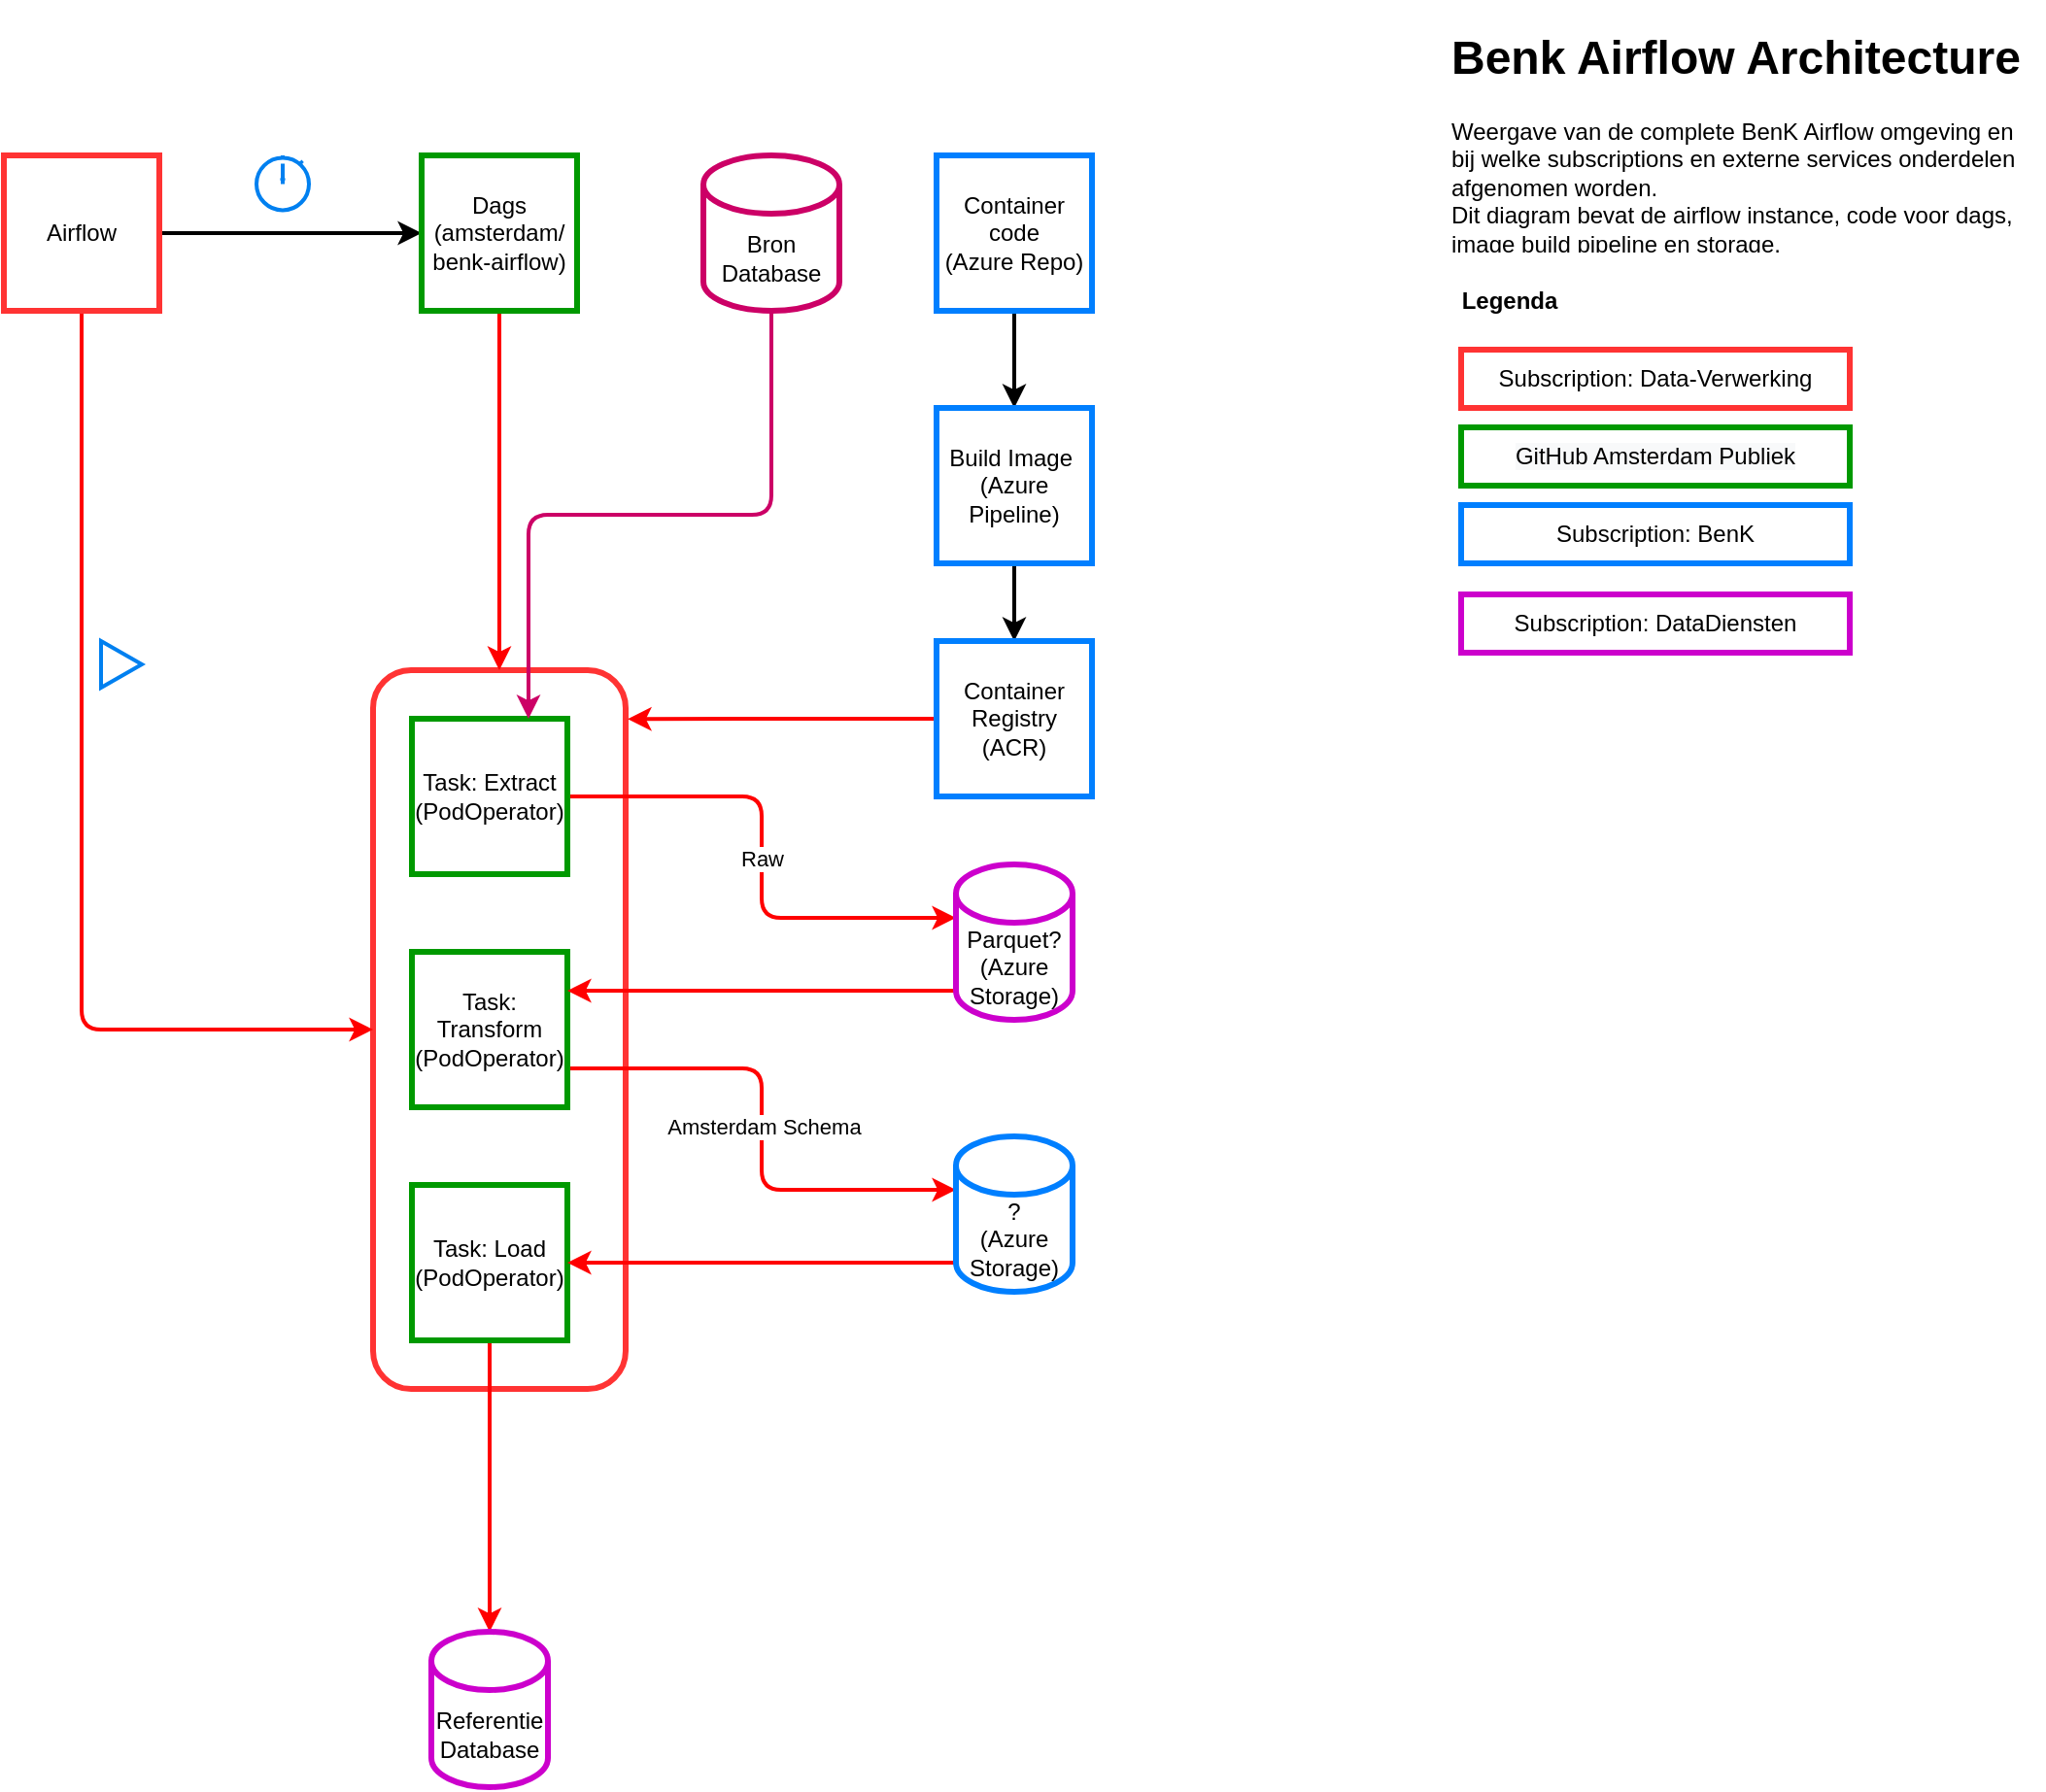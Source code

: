 <mxfile version="18.0.3" type="device"><diagram id="WI9T0HZ2pTsCkuznbFz-" name="Page-1"><mxGraphModel dx="1611" dy="910" grid="1" gridSize="10" guides="1" tooltips="1" connect="1" arrows="1" fold="1" page="1" pageScale="1" pageWidth="1169" pageHeight="827" math="0" shadow="0"><root><mxCell id="0"/><mxCell id="1" parent="0"/><mxCell id="iJrbnwd8W5aJPuBygXUe-23" value="" style="rounded=1;whiteSpace=wrap;html=1;strokeColor=#FF3333;strokeWidth=3;fillColor=none;" parent="1" vertex="1"><mxGeometry x="280" y="355" width="130" height="370" as="geometry"/></mxCell><mxCell id="iJrbnwd8W5aJPuBygXUe-50" style="edgeStyle=orthogonalEdgeStyle;rounded=1;orthogonalLoop=1;jettySize=auto;html=1;exitX=1;exitY=0.5;exitDx=0;exitDy=0;entryX=0;entryY=0.5;entryDx=0;entryDy=0;endArrow=classic;endFill=1;strokeWidth=2;" parent="1" source="iJrbnwd8W5aJPuBygXUe-1" target="iJrbnwd8W5aJPuBygXUe-2" edge="1"><mxGeometry relative="1" as="geometry"/></mxCell><mxCell id="iJrbnwd8W5aJPuBygXUe-51" style="edgeStyle=orthogonalEdgeStyle;rounded=1;orthogonalLoop=1;jettySize=auto;html=1;entryX=0;entryY=0.5;entryDx=0;entryDy=0;endArrow=classic;endFill=1;strokeWidth=2;strokeColor=#FF0000;" parent="1" source="iJrbnwd8W5aJPuBygXUe-1" target="iJrbnwd8W5aJPuBygXUe-23" edge="1"><mxGeometry relative="1" as="geometry"><Array as="points"><mxPoint x="130" y="540"/></Array></mxGeometry></mxCell><mxCell id="iJrbnwd8W5aJPuBygXUe-1" value="Airflow" style="whiteSpace=wrap;html=1;aspect=fixed;strokeColor=#FF3333;strokeWidth=3;" parent="1" vertex="1"><mxGeometry x="90" y="90" width="80" height="80" as="geometry"/></mxCell><mxCell id="iJrbnwd8W5aJPuBygXUe-57" style="edgeStyle=orthogonalEdgeStyle;rounded=1;orthogonalLoop=1;jettySize=auto;html=1;entryX=0.5;entryY=0;entryDx=0;entryDy=0;endArrow=classic;endFill=1;strokeColor=#FF0000;strokeWidth=2;" parent="1" source="iJrbnwd8W5aJPuBygXUe-2" target="iJrbnwd8W5aJPuBygXUe-23" edge="1"><mxGeometry relative="1" as="geometry"/></mxCell><mxCell id="iJrbnwd8W5aJPuBygXUe-2" value="Dags&lt;br&gt;(amsterdam/&lt;br&gt;benk-airflow)" style="rounded=0;whiteSpace=wrap;html=1;strokeColor=#009900;strokeWidth=3;" parent="1" vertex="1"><mxGeometry x="305" y="90" width="80" height="80" as="geometry"/></mxCell><mxCell id="iJrbnwd8W5aJPuBygXUe-54" style="edgeStyle=orthogonalEdgeStyle;rounded=1;orthogonalLoop=1;jettySize=auto;html=1;exitX=0.5;exitY=1;exitDx=0;exitDy=0;entryX=0.5;entryY=0;entryDx=0;entryDy=0;endArrow=classic;endFill=1;strokeWidth=2;" parent="1" source="iJrbnwd8W5aJPuBygXUe-3" target="iJrbnwd8W5aJPuBygXUe-25" edge="1"><mxGeometry relative="1" as="geometry"/></mxCell><mxCell id="iJrbnwd8W5aJPuBygXUe-3" value="Container code &lt;br&gt;(Azure Repo)" style="whiteSpace=wrap;html=1;aspect=fixed;strokeColor=#007FFF;strokeWidth=3;" parent="1" vertex="1"><mxGeometry x="570" y="90" width="80" height="80" as="geometry"/></mxCell><mxCell id="iJrbnwd8W5aJPuBygXUe-14" value="&lt;span style=&quot;&quot;&gt;Subscription:&amp;nbsp;&lt;/span&gt;&lt;span style=&quot;&quot;&gt;Data-Verwerking&lt;/span&gt;" style="whiteSpace=wrap;html=1;strokeColor=#FF3333;strokeWidth=3;" parent="1" vertex="1"><mxGeometry x="840" y="190" width="200" height="30" as="geometry"/></mxCell><mxCell id="iJrbnwd8W5aJPuBygXUe-15" value="&lt;span style=&quot;caret-color: rgb(0, 0, 0); color: rgb(0, 0, 0); font-family: Helvetica; font-size: 12px; font-style: normal; font-variant-caps: normal; font-weight: 400; letter-spacing: normal; text-align: center; text-indent: 0px; text-transform: none; word-spacing: 0px; -webkit-text-stroke-width: 0px; background-color: rgb(248, 249, 250); text-decoration: none; float: none; display: inline !important;&quot;&gt;GitHub Amsterdam Publiek&lt;/span&gt;" style="whiteSpace=wrap;html=1;strokeColor=#009900;rounded=0;strokeWidth=3;" parent="1" vertex="1"><mxGeometry x="840" y="230" width="200" height="30" as="geometry"/></mxCell><mxCell id="iJrbnwd8W5aJPuBygXUe-17" value="&lt;span style=&quot;&quot;&gt;Subscription:&amp;nbsp;&lt;/span&gt;&lt;span style=&quot;&quot;&gt;BenK&lt;/span&gt;" style="whiteSpace=wrap;html=1;strokeColor=#007FFF;strokeWidth=3;" parent="1" vertex="1"><mxGeometry x="840" y="270" width="200" height="30" as="geometry"/></mxCell><mxCell id="iJrbnwd8W5aJPuBygXUe-60" value="Raw" style="edgeStyle=orthogonalEdgeStyle;rounded=1;orthogonalLoop=1;jettySize=auto;html=1;exitX=1;exitY=0.5;exitDx=0;exitDy=0;entryX=0;entryY=0;entryDx=0;entryDy=27.5;entryPerimeter=0;endArrow=classic;endFill=1;strokeColor=#FF0000;strokeWidth=2;" parent="1" source="iJrbnwd8W5aJPuBygXUe-19" target="iJrbnwd8W5aJPuBygXUe-31" edge="1"><mxGeometry relative="1" as="geometry"/></mxCell><mxCell id="iJrbnwd8W5aJPuBygXUe-19" value="Task: Extract&lt;br&gt;(PodOperator)" style="rounded=0;whiteSpace=wrap;html=1;strokeColor=#009900;strokeWidth=3;" parent="1" vertex="1"><mxGeometry x="300" y="380" width="80" height="80" as="geometry"/></mxCell><mxCell id="iJrbnwd8W5aJPuBygXUe-61" style="edgeStyle=orthogonalEdgeStyle;rounded=1;orthogonalLoop=1;jettySize=auto;html=1;exitX=1;exitY=0.75;exitDx=0;exitDy=0;entryX=0;entryY=0;entryDx=0;entryDy=27.5;entryPerimeter=0;endArrow=classic;endFill=1;strokeColor=#FF0000;strokeWidth=2;" parent="1" source="iJrbnwd8W5aJPuBygXUe-20" target="iJrbnwd8W5aJPuBygXUe-46" edge="1"><mxGeometry relative="1" as="geometry"/></mxCell><mxCell id="qnce8c7anHBGTXCJPCpB-1" value="Amsterdam Schema" style="edgeLabel;html=1;align=center;verticalAlign=middle;resizable=0;points=[];" vertex="1" connectable="0" parent="iJrbnwd8W5aJPuBygXUe-61"><mxGeometry x="-0.015" y="1" relative="1" as="geometry"><mxPoint as="offset"/></mxGeometry></mxCell><mxCell id="iJrbnwd8W5aJPuBygXUe-20" value="Task: Transform&lt;br&gt;(PodOperator)" style="rounded=0;whiteSpace=wrap;html=1;strokeColor=#009900;strokeWidth=3;" parent="1" vertex="1"><mxGeometry x="300" y="500" width="80" height="80" as="geometry"/></mxCell><mxCell id="iJrbnwd8W5aJPuBygXUe-41" style="edgeStyle=orthogonalEdgeStyle;rounded=1;orthogonalLoop=1;jettySize=auto;html=1;entryX=0.5;entryY=0;entryDx=0;entryDy=0;entryPerimeter=0;endArrow=classic;endFill=1;strokeWidth=2;strokeColor=#FF0000;" parent="1" source="iJrbnwd8W5aJPuBygXUe-21" target="iJrbnwd8W5aJPuBygXUe-32" edge="1"><mxGeometry relative="1" as="geometry"/></mxCell><mxCell id="iJrbnwd8W5aJPuBygXUe-21" value="Task: Load&lt;br&gt;(PodOperator)" style="rounded=0;whiteSpace=wrap;html=1;strokeColor=#009900;strokeWidth=3;" parent="1" vertex="1"><mxGeometry x="300" y="620" width="80" height="80" as="geometry"/></mxCell><mxCell id="iJrbnwd8W5aJPuBygXUe-55" style="edgeStyle=orthogonalEdgeStyle;rounded=1;orthogonalLoop=1;jettySize=auto;html=1;exitX=0.5;exitY=1;exitDx=0;exitDy=0;entryX=0.5;entryY=0;entryDx=0;entryDy=0;endArrow=classic;endFill=1;strokeWidth=2;" parent="1" source="iJrbnwd8W5aJPuBygXUe-25" target="iJrbnwd8W5aJPuBygXUe-26" edge="1"><mxGeometry relative="1" as="geometry"/></mxCell><mxCell id="iJrbnwd8W5aJPuBygXUe-25" value="Build Image&amp;nbsp;&lt;br&gt;(Azure Pipeline)" style="whiteSpace=wrap;html=1;aspect=fixed;strokeColor=#007FFF;strokeWidth=3;" parent="1" vertex="1"><mxGeometry x="570" y="220" width="80" height="80" as="geometry"/></mxCell><mxCell id="iJrbnwd8W5aJPuBygXUe-49" style="edgeStyle=orthogonalEdgeStyle;rounded=1;orthogonalLoop=1;jettySize=auto;html=1;entryX=1.008;entryY=0.068;entryDx=0;entryDy=0;entryPerimeter=0;endArrow=classic;endFill=1;strokeWidth=2;strokeColor=#FF0000;" parent="1" source="iJrbnwd8W5aJPuBygXUe-26" target="iJrbnwd8W5aJPuBygXUe-23" edge="1"><mxGeometry relative="1" as="geometry"/></mxCell><mxCell id="iJrbnwd8W5aJPuBygXUe-26" value="Container Registry&lt;br&gt;(ACR)" style="whiteSpace=wrap;html=1;aspect=fixed;strokeColor=#007FFF;strokeWidth=3;" parent="1" vertex="1"><mxGeometry x="570" y="340" width="80" height="80" as="geometry"/></mxCell><mxCell id="iJrbnwd8W5aJPuBygXUe-59" style="edgeStyle=orthogonalEdgeStyle;rounded=1;orthogonalLoop=1;jettySize=auto;html=1;exitX=0;exitY=1;exitDx=0;exitDy=-15;exitPerimeter=0;entryX=1;entryY=0.25;entryDx=0;entryDy=0;endArrow=classic;endFill=1;strokeColor=#FF0000;strokeWidth=2;" parent="1" source="iJrbnwd8W5aJPuBygXUe-31" target="iJrbnwd8W5aJPuBygXUe-20" edge="1"><mxGeometry relative="1" as="geometry"/></mxCell><mxCell id="iJrbnwd8W5aJPuBygXUe-31" value="Parquet?&lt;br&gt;(Azure Storage)" style="shape=cylinder3;whiteSpace=wrap;html=1;boundedLbl=1;backgroundOutline=1;size=15;strokeColor=#CC00CC;strokeWidth=3;fillColor=none;" parent="1" vertex="1"><mxGeometry x="580" y="455" width="60" height="80" as="geometry"/></mxCell><mxCell id="iJrbnwd8W5aJPuBygXUe-32" value="Referentie&lt;br&gt;Database" style="shape=cylinder3;whiteSpace=wrap;html=1;boundedLbl=1;backgroundOutline=1;size=15;strokeColor=#CC00CC;strokeWidth=3;fillColor=none;" parent="1" vertex="1"><mxGeometry x="310" y="850" width="60" height="80" as="geometry"/></mxCell><mxCell id="iJrbnwd8W5aJPuBygXUe-33" value="&lt;span style=&quot;&quot;&gt;Subscription:&amp;nbsp;&lt;/span&gt;&lt;span style=&quot;&quot;&gt;DataDiensten&lt;/span&gt;" style="whiteSpace=wrap;html=1;strokeColor=#CC00CC;strokeWidth=3;" parent="1" vertex="1"><mxGeometry x="840" y="316" width="200" height="30" as="geometry"/></mxCell><mxCell id="iJrbnwd8W5aJPuBygXUe-62" style="edgeStyle=orthogonalEdgeStyle;rounded=1;orthogonalLoop=1;jettySize=auto;html=1;exitX=0;exitY=1;exitDx=0;exitDy=-15;exitPerimeter=0;entryX=1;entryY=0.5;entryDx=0;entryDy=0;endArrow=classic;endFill=1;strokeColor=#FF0000;strokeWidth=2;" parent="1" source="iJrbnwd8W5aJPuBygXUe-46" target="iJrbnwd8W5aJPuBygXUe-21" edge="1"><mxGeometry relative="1" as="geometry"/></mxCell><mxCell id="iJrbnwd8W5aJPuBygXUe-46" value="?&lt;br&gt;(Azure Storage)" style="shape=cylinder3;whiteSpace=wrap;html=1;boundedLbl=1;backgroundOutline=1;size=15;strokeColor=#007FFF;strokeWidth=3;fillColor=none;" parent="1" vertex="1"><mxGeometry x="580" y="595" width="60" height="80" as="geometry"/></mxCell><mxCell id="iJrbnwd8W5aJPuBygXUe-52" value="" style="html=1;verticalLabelPosition=bottom;align=center;labelBackgroundColor=#ffffff;verticalAlign=top;strokeWidth=2;strokeColor=#0080F0;shadow=0;dashed=0;shape=mxgraph.ios7.icons.stopwatch;fillColor=none;" parent="1" vertex="1"><mxGeometry x="220" y="90" width="27" height="28.2" as="geometry"/></mxCell><mxCell id="iJrbnwd8W5aJPuBygXUe-53" value="" style="html=1;verticalLabelPosition=bottom;align=center;labelBackgroundColor=#ffffff;verticalAlign=top;strokeWidth=2;strokeColor=#0080F0;shadow=0;dashed=0;shape=mxgraph.ios7.icons.play;fillColor=none;" parent="1" vertex="1"><mxGeometry x="140" y="340" width="21" height="24" as="geometry"/></mxCell><mxCell id="ibDoytvz9nPU8Rl11Wny-1" value="&lt;h1&gt;Benk Airflow Architecture&amp;nbsp;&lt;/h1&gt;&lt;div&gt;Weergave van de complete BenK Airflow omgeving en bij welke subscriptions en externe services onderdelen afgenomen worden.&amp;nbsp;&lt;/div&gt;&lt;div&gt;Dit diagram bevat de airflow instance, code voor dags, image build pipeline en storage.&lt;/div&gt;" style="text;html=1;strokeColor=none;fillColor=none;spacing=5;spacingTop=-20;whiteSpace=wrap;overflow=hidden;rounded=0;" parent="1" vertex="1"><mxGeometry x="830" y="20" width="310" height="120" as="geometry"/></mxCell><mxCell id="ibDoytvz9nPU8Rl11Wny-2" value="&lt;b&gt;Legenda&lt;/b&gt;" style="text;html=1;strokeColor=none;fillColor=none;align=center;verticalAlign=middle;whiteSpace=wrap;rounded=0;" parent="1" vertex="1"><mxGeometry x="840" y="150" width="50" height="30" as="geometry"/></mxCell><mxCell id="ChLHZZ_c6awC0iSmcw83-2" style="edgeStyle=orthogonalEdgeStyle;rounded=1;orthogonalLoop=1;jettySize=auto;html=1;entryX=0.75;entryY=0;entryDx=0;entryDy=0;strokeColor=#CC0066;strokeWidth=2;exitX=0.5;exitY=1;exitDx=0;exitDy=0;exitPerimeter=0;" parent="1" source="ChLHZZ_c6awC0iSmcw83-1" target="iJrbnwd8W5aJPuBygXUe-19" edge="1"><mxGeometry relative="1" as="geometry"/></mxCell><mxCell id="ChLHZZ_c6awC0iSmcw83-1" value="Bron&lt;br&gt;Database" style="shape=cylinder3;whiteSpace=wrap;html=1;boundedLbl=1;backgroundOutline=1;size=15;strokeColor=#CC0066;strokeWidth=3;fillColor=none;" parent="1" vertex="1"><mxGeometry x="450" y="90" width="70" height="80" as="geometry"/></mxCell></root></mxGraphModel></diagram></mxfile>